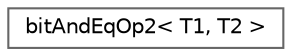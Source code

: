 digraph "Graphical Class Hierarchy"
{
 // LATEX_PDF_SIZE
  bgcolor="transparent";
  edge [fontname=Helvetica,fontsize=10,labelfontname=Helvetica,labelfontsize=10];
  node [fontname=Helvetica,fontsize=10,shape=box,height=0.2,width=0.4];
  rankdir="LR";
  Node0 [id="Node000000",label="bitAndEqOp2\< T1, T2 \>",height=0.2,width=0.4,color="grey40", fillcolor="white", style="filled",URL="$structFoam_1_1bitAndEqOp2.html",tooltip=" "];
}
